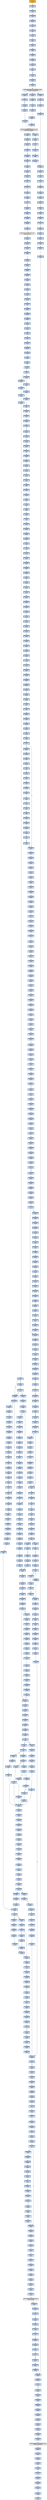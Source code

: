 strict digraph G {
	graph [bgcolor=transparent,
		name=G
	];
	node [color=lightsteelblue,
		fillcolor=lightsteelblue,
		shape=rectangle,
		style=filled
	];
	"0x0043b972"	[label="0x0043b972
je"];
	"0x0043b974"	[label="0x0043b974
movl"];
	"0x0043b972" -> "0x0043b974"	[color="#000000",
		label=F];
	"0x0043b996"	[label="0x0043b996
movl"];
	"0x0043b972" -> "0x0043b996"	[color="#000000",
		label=T];
	"0x0043bf25"	[label="0x0043bf25
movl"];
	"0x0043bf2b"	[label="0x0043bf2b
movl"];
	"0x0043bf25" -> "0x0043bf2b"	[color="#000000"];
	"0x0043b276"	[label="0x0043b276
je"];
	"0x0043b389"	[label="0x0043b389
movl"];
	"0x0043b276" -> "0x0043b389"	[color="#000000",
		label=T];
	"0x0043bed6"	[label="0x0043bed6
movl"];
	"0x0043bed9"	[label="0x0043bed9
movl"];
	"0x0043bed6" -> "0x0043bed9"	[color="#000000"];
	"0x0043b7a7"	[label="0x0043b7a7
pushl"];
	"0x0043b7a8"	[label="0x0043b7a8
movl"];
	"0x0043b7a7" -> "0x0043b7a8"	[color="#000000"];
	"0x0043b907"	[label="0x0043b907
movw"];
	"0x0043b90a"	[label="0x0043b90a
shrl"];
	"0x0043b907" -> "0x0043b90a"	[color="#000000"];
	"0x0043ba6c"	[label="0x0043ba6c
subl"];
	"0x0043ba6e"	[label="0x0043ba6e
popl"];
	"0x0043ba6c" -> "0x0043ba6e"	[color="#000000"];
	"0x0043b1c0"	[label="0x0043b1c0
movl"];
	"0x0043b1c6"	[label="0x0043b1c6
subl"];
	"0x0043b1c0" -> "0x0043b1c6"	[color="#000000"];
	"0x0043ba7e"	[label="0x0043ba7e
popl"];
	"0x0043ba7f"	[label="0x0043ba7f
movl"];
	"0x0043ba7e" -> "0x0043ba7f"	[color="#000000"];
	"0x0043b7e8"	[label="0x0043b7e8
movl"];
	"0x0043b7eb"	[label="0x0043b7eb
movl"];
	"0x0043b7e8" -> "0x0043b7eb"	[color="#000000"];
	"0x0043b92a"	[label="0x0043b92a
decl"];
	"0x0043b92b"	[label="0x0043b92b
addl"];
	"0x0043b92a" -> "0x0043b92b"	[color="#000000"];
	"0x0043b7ad"	[label="0x0043b7ad
pushl"];
	"0x0043b7ae"	[label="0x0043b7ae
cmpl"];
	"0x0043b7ad" -> "0x0043b7ae"	[color="#000000"];
	"0x0043bceb"	[label="0x0043bceb
addl"];
	"0x0043bcf1"	[label="0x0043bcf1
ret"];
	"0x0043bceb" -> "0x0043bcf1"	[color="#000000"];
	"0x0043b9b0"	[label="0x0043b9b0
pushl"];
	"0x0043b9b1"	[label="0x0043b9b1
pushl"];
	"0x0043b9b0" -> "0x0043b9b1"	[color="#000000"];
	"0x0043bf37"	[label="0x0043bf37
movl"];
	"0x0043bf39"	[label="0x0043bf39
movl"];
	"0x0043bf37" -> "0x0043bf39"	[color="#000000"];
	"0x0043b2b3"	[label="0x0043b2b3
addl"];
	"0x0043b2b9"	[label="0x0043b2b9
movl"];
	"0x0043b2b3" -> "0x0043b2b9"	[color="#000000"];
	"0x0043b8dc"	[label="0x0043b8dc
movl"];
	"0x0043b8e0"	[label="0x0043b8e0
movl"];
	"0x0043b8dc" -> "0x0043b8e0"	[color="#000000"];
	GETMODULEHANDLEA_KERNEL32_DLL	[color=lightgrey,
		fillcolor=lightgrey,
		label="GETMODULEHANDLEA_KERNEL32_DLL
GETMODULEHANDLEA"];
	"0x0043b042"	[label="0x0043b042
movl"];
	GETMODULEHANDLEA_KERNEL32_DLL -> "0x0043b042"	[color="#000000"];
	"0x0040c8b5"	[label="0x0040c8b5
testl"];
	GETMODULEHANDLEA_KERNEL32_DLL -> "0x0040c8b5"	[color="#000000"];
	"0x0043b287"	[label="0x0043b287
testl"];
	GETMODULEHANDLEA_KERNEL32_DLL -> "0x0043b287"	[color="#000000"];
	"0x0043beb5"	[label="0x0043beb5
movl"];
	"0x0043beb8"	[label="0x0043beb8
movl"];
	"0x0043beb5" -> "0x0043beb8"	[color="#000000"];
	"0x0043bb0f"	[label="0x0043bb0f
leal"];
	"0x0043bb12"	[label="0x0043bb12
movl"];
	"0x0043bb0f" -> "0x0043bb12"	[color="#000000"];
	"0x0043be42"	[label="0x0043be42
movb"];
	"0x0043be46"	[label="0x0043be46
movl"];
	"0x0043be42" -> "0x0043be46"	[color="#000000"];
	"0x0043b378"	[label="0x0043b378
movl"];
	"0x0043b37b"	[label="0x0043b37b
addl"];
	"0x0043b378" -> "0x0043b37b"	[color="#000000"];
	"0x0043b04f"	[label="0x0043b04f
call"];
	GETPROCADDRESS_KERNEL32_DLL	[color=lightgrey,
		fillcolor=lightgrey,
		label="GETPROCADDRESS_KERNEL32_DLL
GETPROCADDRESS"];
	"0x0043b04f" -> GETPROCADDRESS_KERNEL32_DLL	[color="#000000"];
	"0x0043b40f"	[label="0x0043b40f
movl"];
	"0x0043b415"	[label="0x0043b415
popa"];
	"0x0043b40f" -> "0x0043b415"	[color="#000000"];
	"0x0043b2f1"	[label="0x0043b2f1
jne"];
	"0x0043b365"	[label="0x0043b365
movl"];
	"0x0043b2f1" -> "0x0043b365"	[color="#000000",
		label=T];
	VIRTUALPROTECT_KERNEL32_DLL	[color=lightgrey,
		fillcolor=lightgrey,
		label="VIRTUALPROTECT_KERNEL32_DLL
VIRTUALPROTECT"];
	"0x0043b3ff"	[label="0x0043b3ff
popl"];
	VIRTUALPROTECT_KERNEL32_DLL -> "0x0043b3ff"	[color="#000000"];
	"0x0043ba93"	[label="0x0043ba93
movl"];
	"0x0043ba95"	[label="0x0043ba95
pushl"];
	"0x0043ba93" -> "0x0043ba95"	[color="#000000"];
	"0x0043be97"	[label="0x0043be97
leal"];
	"0x0043be9a"	[label="0x0043be9a
jmp"];
	"0x0043be97" -> "0x0043be9a"	[color="#000000"];
	"0x0043b7b4"	[label="0x0043b7b4
movl"];
	"0x0043b7b9"	[label="0x0043b7b9
movl"];
	"0x0043b7b4" -> "0x0043b7b9"	[color="#000000"];
	"0x0043b879"	[label="0x0043b879
movl"];
	"0x0043b87e"	[label="0x0043b87e
movl"];
	"0x0043b879" -> "0x0043b87e"	[color="#000000"];
	"0x0043bf61"	[label="0x0043bf61
movl"];
	"0x0043bf63"	[label="0x0043bf63
jmp"];
	"0x0043bf61" -> "0x0043bf63"	[color="#000000"];
	"0x0043befa"	[label="0x0043befa
jae"];
	"0x0043befc"	[label="0x0043befc
movl"];
	"0x0043befa" -> "0x0043befc"	[color="#000000",
		label=F];
	"0x0043bf16"	[label="0x0043bf16
movl"];
	"0x0043befa" -> "0x0043bf16"	[color="#000000",
		label=T];
	"0x0043b7fb"	[label="0x0043b7fb
subl"];
	"0x0043b7fd"	[label="0x0043b7fd
andl"];
	"0x0043b7fb" -> "0x0043b7fd"	[color="#000000"];
	"0x0043bf22"	[label="0x0043bf22
leal"];
	"0x0043bf22" -> "0x0043bf25"	[color="#000000"];
	"0x0043bf07"	[label="0x0043bf07
movl"];
	"0x0043bf0d"	[label="0x0043bf0d
movl"];
	"0x0043bf07" -> "0x0043bf0d"	[color="#000000"];
	"0x0043bf3d"	[label="0x0043bf3d
incl"];
	"0x0043bf3e"	[label="0x0043bf3e
leal"];
	"0x0043bf3d" -> "0x0043bf3e"	[color="#000000"];
	"0x0043bf14"	[label="0x0043bf14
jmp"];
	"0x0043bf31"	[label="0x0043bf31
movl"];
	"0x0043bf14" -> "0x0043bf31"	[color="#000000"];
	"0x0043b271"	[label="0x0043b271
movl"];
	"0x0043b274"	[label="0x0043b274
testl"];
	"0x0043b271" -> "0x0043b274"	[color="#000000"];
	"0x0043b0eb"	[label="0x0043b0eb
addl"];
	"0x0043b0f1"	[label="0x0043b0f1
pushl"];
	"0x0043b0eb" -> "0x0043b0f1"	[color="#000000"];
	VIRTUALFREE_KERNEL32_DLL	[color=lightgrey,
		fillcolor=lightgrey,
		label="VIRTUALFREE_KERNEL32_DLL
VIRTUALFREE"];
	"0x0043b1a8"	[label="0x0043b1a8
movl"];
	VIRTUALFREE_KERNEL32_DLL -> "0x0043b1a8"	[color="#000000"];
	"0x0043b9f9"	[label="0x0043b9f9
subl"];
	"0x0043b9fb"	[label="0x0043b9fb
shrl"];
	"0x0043b9f9" -> "0x0043b9fb"	[color="#000000"];
	"0x0043ba42"	[label="0x0043ba42
jmp"];
	"0x0043ba58"	[label="0x0043ba58
movl"];
	"0x0043ba42" -> "0x0043ba58"	[color="#000000"];
	"0x0043bf7e"	[label="0x0043bf7e
movl"];
	"0x0043bf80"	[label="0x0043bf80
popl"];
	"0x0043bf7e" -> "0x0043bf80"	[color="#000000"];
	"0x0043b39e"	[label="0x0043b39e
call"];
	"0x0043b39e" -> VIRTUALPROTECT_KERNEL32_DLL	[color="#000000"];
	"0x0043bede"	[label="0x0043bede
subl"];
	"0x0043bee0"	[label="0x0043bee0
addl"];
	"0x0043bede" -> "0x0043bee0"	[color="#000000"];
	"0x0043bece"	[label="0x0043bece
movl"];
	"0x0043bed1"	[label="0x0043bed1
jae"];
	"0x0043bece" -> "0x0043bed1"	[color="#000000"];
	"0x0043b7a4"	[label="0x0043b7a4
pushl"];
	"0x0043b7a5"	[label="0x0043b7a5
movl"];
	"0x0043b7a4" -> "0x0043b7a5"	[color="#000000"];
	"0x0043be80"	[label="0x0043be80
subl"];
	"0x0043be82"	[label="0x0043be82
andl"];
	"0x0043be80" -> "0x0043be82"	[color="#000000"];
	"0x0043bf41"	[label="0x0043bf41
cmpl"];
	"0x0043bf43"	[label="0x0043bf43
movl"];
	"0x0043bf41" -> "0x0043bf43"	[color="#000000"];
	"0x0043bec8"	[label="0x0043bec8
cmpl"];
	"0x0043becb"	[label="0x0043becb
movl"];
	"0x0043bec8" -> "0x0043becb"	[color="#000000"];
	"0x0043baf8"	[label="0x0043baf8
popl"];
	"0x0043baf9"	[label="0x0043baf9
addl"];
	"0x0043baf8" -> "0x0043baf9"	[color="#000000"];
	"0x0043b900"	[label="0x0043b900
movl"];
	"0x0043b904"	[label="0x0043b904
shll"];
	"0x0043b900" -> "0x0043b904"	[color="#000000"];
	"0x0043b0e9"	[label="0x0043b0e9
movl"];
	"0x0043b0e9" -> "0x0043b0eb"	[color="#000000"];
	"0x0043be29"	[label="0x0043be29
jb"];
	"0x0043be9c"	[label="0x0043be9c
cmpl"];
	"0x0043be29" -> "0x0043be9c"	[color="#000000",
		label=T];
	"0x0043be2b"	[label="0x0043be2b
movl"];
	"0x0043be29" -> "0x0043be2b"	[color="#000000",
		label=F];
	"0x0043bcc5"	[label="0x0043bcc5
incl"];
	"0x0043bcc6"	[label="0x0043bcc6
cmpl"];
	"0x0043bcc5" -> "0x0043bcc6"	[color="#000000"];
	"0x0043ba82"	[label="0x0043ba82
popl"];
	"0x0043ba7f" -> "0x0043ba82"	[color="#000000"];
	"0x0043bf83"	[label="0x0043bf83
movb"];
	"0x0043bf85"	[label="0x0043bf85
popl"];
	"0x0043bf83" -> "0x0043bf85"	[color="#000000"];
	"0x0043b931"	[label="0x0043b931
movl"];
	"0x0043b935"	[label="0x0043b935
movl"];
	"0x0043b931" -> "0x0043b935"	[color="#000000"];
	"0x0043ba44"	[label="0x0043ba44
cmpl"];
	"0x0043ba47"	[label="0x0043ba47
jae"];
	"0x0043ba44" -> "0x0043ba47"	[color="#000000"];
	"0x0043baff"	[label="0x0043baff
ret"];
	"0x0043b6dc"	[label="0x0043b6dc
movl"];
	"0x0043baff" -> "0x0043b6dc"	[color="#000000"];
	"0x0043b9a4"	[label="0x0043b9a4
movb"];
	"0x0043b9a6"	[label="0x0043b9a6
popl"];
	"0x0043b9a4" -> "0x0043b9a6"	[color="#000000"];
	"0x0043ba89"	[label="0x0043ba89
xorl"];
	"0x0043ba8b"	[label="0x0043ba8b
xorl"];
	"0x0043ba89" -> "0x0043ba8b"	[color="#000000"];
	"0x0043b7b1"	[label="0x0043b7b1
jb"];
	"0x0043b7b1" -> "0x0043b7e8"	[color="#000000",
		label=T];
	"0x0043b7b3"	[label="0x0043b7b3
pushl"];
	"0x0043b7b1" -> "0x0043b7b3"	[color="#000000",
		label=F];
	"0x0043b877"	[label="0x0043b877
jb"];
	"0x0043b877" -> "0x0043b879"	[color="#000000",
		label=F];
	"0x0043b80f"	[label="0x0043b80f
movl"];
	"0x0043b813"	[label="0x0043b813
movl"];
	"0x0043b80f" -> "0x0043b813"	[color="#000000"];
	"0x0043b89e"	[label="0x0043b89e
leal"];
	"0x0043b8a1"	[label="0x0043b8a1
movl"];
	"0x0043b89e" -> "0x0043b8a1"	[color="#000000"];
	"0x0043b01c"	[label="0x0043b01c
subl"];
	"0x0043b022"	[label="0x0043b022
cmpl"];
	"0x0043b01c" -> "0x0043b022"	[color="#000000"];
	"0x0043ba38"	[label="0x0043ba38
cmpl"];
	"0x0043ba3b"	[label="0x0043ba3b
jae"];
	"0x0043ba38" -> "0x0043ba3b"	[color="#000000"];
	"0x0043b384"	[label="0x0043b384
jmp"];
	"0x0043b384" -> "0x0043b271"	[color="#000000"];
	"0x0043b9fd"	[label="0x0043b9fd
movl"];
	"0x0043ba00"	[label="0x0043ba00
andl"];
	"0x0043b9fd" -> "0x0043ba00"	[color="#000000"];
	"0x0043ba5d"	[label="0x0043ba5d
addl"];
	"0x0043ba5f"	[label="0x0043ba5f
movl"];
	"0x0043ba5d" -> "0x0043ba5f"	[color="#000000"];
	"0x0043baa8"	[label="0x0043baa8
addl"];
	"0x0043baab"	[label="0x0043baab
shll"];
	"0x0043baa8" -> "0x0043baab"	[color="#000000"];
	"0x0043b04d"	[label="0x0043b04d
pushl"];
	"0x0043b04e"	[label="0x0043b04e
pushl"];
	"0x0043b04d" -> "0x0043b04e"	[color="#000000"];
	"0x0043bf2b" -> "0x0043bf31"	[color="#000000"];
	"0x0043b9c3"	[label="0x0043b9c3
movb"];
	"0x0043b9c7"	[label="0x0043b9c7
movl"];
	"0x0043b9c3" -> "0x0043b9c7"	[color="#000000"];
	"0x0043b37e"	[label="0x0043b37e
movl"];
	"0x0043b37e" -> "0x0043b384"	[color="#000000"];
	"0x0043bea0"	[label="0x0043bea0
jb"];
	"0x0043bed3"	[label="0x0043bed3
movl"];
	"0x0043bea0" -> "0x0043bed3"	[color="#000000",
		label=T];
	"0x0043bea2"	[label="0x0043bea2
movl"];
	"0x0043bea0" -> "0x0043bea2"	[color="#000000",
		label=F];
	"0x0043bb76"	[label="0x0043bb76
call"];
	"0x0043bb76" -> "0x0043b7a4"	[color="#000000"];
	"0x0043be62"	[label="0x0043be62
movl"];
	"0x0043be65"	[label="0x0043be65
jae"];
	"0x0043be62" -> "0x0043be65"	[color="#000000"];
	"0x0043b862"	[label="0x0043b862
jbe"];
	"0x0043b864"	[label="0x0043b864
xorl"];
	"0x0043b862" -> "0x0043b864"	[color="#000000",
		label=F];
	"0x0043b152"	[label="0x0043b152
popl"];
	"0x0043b153"	[label="0x0043b153
popl"];
	"0x0043b152" -> "0x0043b153"	[color="#000000"];
	"0x0043bb32"	[label="0x0043bb32
movl"];
	"0x0043bb37"	[label="0x0043bb37
movl"];
	"0x0043bb32" -> "0x0043bb37"	[color="#000000"];
	"0x0043ba9b"	[label="0x0043ba9b
movb"];
	"0x0043baa2"	[label="0x0043baa2
popl"];
	"0x0043ba9b" -> "0x0043baa2"	[color="#000000"];
	"0x0043b918"	[label="0x0043b918
repz"];
	"0x0043b91a"	[label="0x0043b91a
movl"];
	"0x0043b918" -> "0x0043b91a"	[color="#000000"];
	"0x0043bf4b"	[label="0x0043bf4b
incl"];
	"0x0043bf4c"	[label="0x0043bf4c
movb"];
	"0x0043bf4b" -> "0x0043bf4c"	[color="#000000"];
	"0x0043bb57"	[label="0x0043bb57
movl"];
	"0x0043bb59"	[label="0x0043bb59
stosb"];
	"0x0043bb57" -> "0x0043bb59"	[color="#000000"];
	"0x0043bebc"	[label="0x0043bebc
andl"];
	"0x0043beb8" -> "0x0043bebc"	[color="#000000"];
	"0x0043b8ad"	[label="0x0043b8ad
cmpl"];
	"0x0043b8b3"	[label="0x0043b8b3
movl"];
	"0x0043b8ad" -> "0x0043b8b3"	[color="#000000"];
	"0x0043bf57"	[label="0x0043bf57
movl"];
	"0x0043bf5b"	[label="0x0043bf5b
addl"];
	"0x0043bf57" -> "0x0043bf5b"	[color="#000000"];
	"0x0043b01a"	[label="0x0043b01a
addl"];
	"0x0043b01a" -> "0x0043b01c"	[color="#000000"];
	"0x0043b37b" -> "0x0043b37e"	[color="#000000"];
	"0x0043b82c"	[label="0x0043b82c
addl"];
	"0x0043b831"	[label="0x0043b831
ret"];
	"0x0043b82c" -> "0x0043b831"	[color="#000000"];
	"0x0043b062"	[label="0x0043b062
jmp"];
	"0x0043b08d"	[label="0x0043b08d
movl"];
	"0x0043b062" -> "0x0043b08d"	[color="#000000"];
	"0x0043bb2a"	[label="0x0043bb2a
movl"];
	"0x0043bb30"	[label="0x0043bb30
xorl"];
	"0x0043bb2a" -> "0x0043bb30"	[color="#000000"];
	"0x0043b823"	[label="0x0043b823
leal"];
	"0x0043b826"	[label="0x0043b826
movl"];
	"0x0043b823" -> "0x0043b826"	[color="#000000"];
	"0x0043b015"	[label="0x0043b015
movl"];
	"0x0043b015" -> "0x0043b01a"	[color="#000000"];
	"0x0043b99d"	[label="0x0043b99d
cmpl"];
	"0x0043b99f"	[label="0x0043b99f
jb"];
	"0x0043b99d" -> "0x0043b99f"	[color="#000000"];
	"0x0043b151"	[label="0x0043b151
popl"];
	"0x0043b151" -> "0x0043b152"	[color="#000000"];
	"0x0043be9c" -> "0x0043bea0"	[color="#000000"];
	"0x0043bab5"	[label="0x0043bab5
movl"];
	"0x0043bab9"	[label="0x0043bab9
leal"];
	"0x0043bab5" -> "0x0043bab9"	[color="#000000"];
	"0x0043baad"	[label="0x0043baad
addl"];
	"0x0043baab" -> "0x0043baad"	[color="#000000"];
	"0x0043b048"	[label="0x0043b048
movl"];
	"0x0043b042" -> "0x0043b048"	[color="#000000"];
	"0x0043be67"	[label="0x0043be67
movl"];
	"0x0043be65" -> "0x0043be67"	[color="#000000",
		label=F];
	"0x0043b2c0"	[label="0x0043b2c0
addl"];
	"0x0043b2c6"	[label="0x0043b2c6
testl"];
	"0x0043b2c0" -> "0x0043b2c6"	[color="#000000"];
	"0x0043b7ee"	[label="0x0043b7ee
movl"];
	"0x0043b7f2"	[label="0x0043b7f2
subl"];
	"0x0043b7ee" -> "0x0043b7f2"	[color="#000000"];
	"0x0043b05d"	[label="0x0043b05d
jne"];
	"0x0043b05f"	[label="0x0043b05f
leal"];
	"0x0043b05d" -> "0x0043b05f"	[color="#000000",
		label=F];
	"0x0043bb06"	[label="0x0043bb06
movl"];
	"0x0043bb08"	[label="0x0043bb08
movl"];
	"0x0043bb06" -> "0x0043bb08"	[color="#000000"];
	"0x0043b40d"	[label="0x0043b40d
orl"];
	"0x0043b40d" -> "0x0043b40f"	[color="#000000"];
	"0x0043ba62"	[label="0x0043ba62
movl"];
	"0x0043ba5f" -> "0x0043ba62"	[color="#000000"];
	"0x0043bce6"	[label="0x0043bce6
popl"];
	"0x0043bce7"	[label="0x0043bce7
popl"];
	"0x0043bce6" -> "0x0043bce7"	[color="#000000"];
	"0x0043bd42"	[label="0x0043bd42
jmp"];
	"0x0043bf70"	[label="0x0043bf70
cmpl"];
	"0x0043bd42" -> "0x0043bf70"	[color="#000000"];
	"0x0043b9b6"	[label="0x0043b9b6
movl"];
	"0x0043b9b8"	[label="0x0043b9b8
cmpl"];
	"0x0043b9b6" -> "0x0043b9b8"	[color="#000000"];
	"0x0043b869"	[label="0x0043b869
movl"];
	"0x0043b86d"	[label="0x0043b86d
leal"];
	"0x0043b869" -> "0x0043b86d"	[color="#000000"];
	"0x0043bce5"	[label="0x0043bce5
popl"];
	"0x0043bce5" -> "0x0043bce6"	[color="#000000"];
	"0x0043b114"	[label="0x0043b114
subl"];
	"0x0043b117"	[label="0x0043b117
movl"];
	"0x0043b114" -> "0x0043b117"	[color="#000000"];
	"0x0043b9e1"	[label="0x0043b9e1
movl"];
	"0x0043b9e4"	[label="0x0043b9e4
movl"];
	"0x0043b9e1" -> "0x0043b9e4"	[color="#000000"];
	"0x0043b008"	[label="0x0043b008
jmp"];
	"0x0043b00e"	[label="0x0043b00e
call"];
	"0x0043b008" -> "0x0043b00e"	[color="#000000"];
	"0x0043b939"	[label="0x0043b939
movl"];
	"0x0043b93d"	[label="0x0043b93d
jge"];
	"0x0043b939" -> "0x0043b93d"	[color="#000000"];
	"0x0043bccd"	[label="0x0043bccd
movb"];
	"0x0043bcd4"	[label="0x0043bcd4
movl"];
	"0x0043bccd" -> "0x0043bcd4"	[color="#000000"];
	"0x0043bb6c"	[label="0x0043bb6c
pushl"];
	"0x0043bb6d"	[label="0x0043bb6d
pushl"];
	"0x0043bb6c" -> "0x0043bb6d"	[color="#000000"];
	"0x0043b807"	[label="0x0043b807
movl"];
	"0x0043b80a"	[label="0x0043b80a
popl"];
	"0x0043b807" -> "0x0043b80a"	[color="#000000"];
	"0x0043b9e6"	[label="0x0043b9e6
movl"];
	"0x0043b9e4" -> "0x0043b9e6"	[color="#000000"];
	"0x0043ba6a"	[label="0x0043ba6a
subl"];
	"0x0043ba6a" -> "0x0043ba6c"	[color="#000000"];
	"0x0043b91e"	[label="0x0043b91e
movl"];
	"0x0043b91a" -> "0x0043b91e"	[color="#000000"];
	"0x0043b106"	[label="0x0043b106
jne"];
	"0x0043b155"	[label="0x0043b155
jmp"];
	"0x0043b106" -> "0x0043b155"	[color="#000000",
		label=T];
	"0x0043b108"	[label="0x0043b108
incb"];
	"0x0043b106" -> "0x0043b108"	[color="#000000",
		label=F];
	"0x0043bd3e"	[label="0x0043bd3e
movl"];
	"0x0043bd3e" -> "0x0043bd42"	[color="#000000"];
	"0x0043b6ec"	[label="0x0043b6ec
leal"];
	"0x0043b6f0"	[label="0x0043b6f0
call"];
	"0x0043b6ec" -> "0x0043b6f0"	[color="#000000"];
	"0x0043b81d"	[label="0x0043b81d
movl"];
	"0x0043b81d" -> "0x0043b823"	[color="#000000"];
	"0x0043b718"	[label="0x0043b718
testb"];
	"0x0043b71a"	[label="0x0043b71a
jne"];
	"0x0043b718" -> "0x0043b71a"	[color="#000000"];
	"0x0043b8b7"	[label="0x0043b8b7
ja"];
	"0x0043b8bd"	[label="0x0043b8bd
movl"];
	"0x0043b8b7" -> "0x0043b8bd"	[color="#000000",
		label=F];
	"0x0043baf1"	[label="0x0043baf1
movl"];
	"0x0043b831" -> "0x0043baf1"	[color="#000000"];
	"0x0043b9e9"	[label="0x0043b9e9
cmpl"];
	"0x0043b9ec"	[label="0x0043b9ec
jae"];
	"0x0043b9e9" -> "0x0043b9ec"	[color="#000000"];
	"0x0043b949"	[label="0x0043b949
je"];
	"0x0043b95a"	[label="0x0043b95a
movl"];
	"0x0043b949" -> "0x0043b95a"	[color="#000000",
		label=T];
	"0x0043bea5"	[label="0x0043bea5
movl"];
	"0x0043bea8"	[label="0x0043bea8
shll"];
	"0x0043bea5" -> "0x0043bea8"	[color="#000000"];
	"0x0043b0be"	[label="0x0043b0be
call"];
	VIRTUALALLOC_KERNEL32_DLL	[color=lightgrey,
		fillcolor=lightgrey,
		label="VIRTUALALLOC_KERNEL32_DLL
VIRTUALALLOC"];
	"0x0043b0be" -> VIRTUALALLOC_KERNEL32_DLL	[color="#000000"];
	"0x0043b98f"	[label="0x0043b98f
leal"];
	"0x0043b993"	[label="0x0043b993
incl"];
	"0x0043b98f" -> "0x0043b993"	[color="#000000"];
	"0x0043b6c8"	[label="0x0043b6c8
movl"];
	"0x0043b6cc"	[label="0x0043b6cc
subl"];
	"0x0043b6c8" -> "0x0043b6cc"	[color="#000000"];
	"0x0040c8b7"	[label="0x0040c8b7
je"];
	"0x0040c8b5" -> "0x0040c8b7"	[color="#000000"];
	"0x0043b2ee"	[label="0x0043b2ee
testl"];
	"0x0043b2f0"	[label="0x0043b2f0
popl"];
	"0x0043b2ee" -> "0x0043b2f0"	[color="#000000"];
	"0x0043ba87"	[label="0x0043ba87
movl"];
	"0x0043ba87" -> "0x0043ba89"	[color="#000000"];
	"0x0043b2bb"	[label="0x0043b2bb
movl"];
	"0x0043b2be"	[label="0x0043b2be
addl"];
	"0x0043b2bb" -> "0x0043b2be"	[color="#000000"];
	"0x0043bf51"	[label="0x0043bf51
movl"];
	"0x0043bf53"	[label="0x0043bf53
cmpl"];
	"0x0043bf51" -> "0x0043bf53"	[color="#000000"];
	"0x0043bcf2"	[label="0x0043bcf2
call"];
	"0x0043bcf8"	[label="0x0043bcf8
popl"];
	"0x0043bcf2" -> "0x0043bcf8"	[color="#000000"];
	"0x0043bf45"	[label="0x0043bf45
jae"];
	"0x0043bf43" -> "0x0043bf45"	[color="#000000"];
	"0x0043bf47"	[label="0x0043bf47
movl"];
	"0x0043bf49"	[label="0x0043bf49
subl"];
	"0x0043bf47" -> "0x0043bf49"	[color="#000000"];
	"0x0043ba83"	[label="0x0043ba83
ret"];
	"0x0043bd2d"	[label="0x0043bd2d
cmpl"];
	"0x0043ba83" -> "0x0043bd2d"	[color="#000000"];
	"0x0043be95"	[label="0x0043be95
addl"];
	"0x0043ba83" -> "0x0043be95"	[color="#000000"];
	"0x0043bf03"	[label="0x0043bf03
testl"];
	"0x0043befc" -> "0x0043bf03"	[color="#000000"];
	"0x0043ba2c"	[label="0x0043ba2c
cmpl"];
	"0x0043ba2f"	[label="0x0043ba2f
jae"];
	"0x0043ba2c" -> "0x0043ba2f"	[color="#000000"];
	"0x0043b9a1"	[label="0x0043b9a1
popl"];
	"0x0043b99f" -> "0x0043b9a1"	[color="#000000",
		label=F];
	"0x0043b9f1"	[label="0x0043b9f1
movl"];
	"0x0043b9f4"	[label="0x0043b9f4
movl"];
	"0x0043b9f1" -> "0x0043b9f4"	[color="#000000"];
	"0x0043b7c7"	[label="0x0043b7c7
movl"];
	"0x0043b7cb"	[label="0x0043b7cb
shll"];
	"0x0043b7c7" -> "0x0043b7cb"	[color="#000000"];
	"0x0043b2a2"	[label="0x0043b2a2
movl"];
	"0x0043b2a8"	[label="0x0043b2a8
movl"];
	"0x0043b2a2" -> "0x0043b2a8"	[color="#000000"];
	"0x0043bec1"	[label="0x0043bec1
addl"];
	"0x0043bebc" -> "0x0043bec1"	[color="#000000"];
	"0x0043b289"	[label="0x0043b289
jne"];
	"0x0043b292"	[label="0x0043b292
movl"];
	"0x0043b289" -> "0x0043b292"	[color="#000000",
		label=T];
	"0x0043b416"	[label="0x0043b416
jne"];
	"0x0043b420"	[label="0x0043b420
pushl"];
	"0x0043b416" -> "0x0043b420"	[color="#000000",
		label=T];
	"0x0043b6e3"	[label="0x0043b6e3
movl"];
	"0x0043b6dc" -> "0x0043b6e3"	[color="#000000"];
	"0x0043bbc3"	[label="0x0043bbc3
xorl"];
	"0x0043bbc5"	[label="0x0043bbc5
movl"];
	"0x0043bbc3" -> "0x0043bbc5"	[color="#000000"];
	"0x0043b1c8"	[label="0x0043b1c8
je"];
	"0x0043b243"	[label="0x0043b243
movl"];
	"0x0043b1c8" -> "0x0043b243"	[color="#000000",
		label=T];
	"0x0043b181"	[label="0x0043b181
pushl"];
	"0x0043b183"	[label="0x0043b183
pushl"];
	"0x0043b181" -> "0x0043b183"	[color="#000000"];
	"0x0043bcda"	[label="0x0043bcda
leal"];
	"0x0043bcde"	[label="0x0043bcde
movl"];
	"0x0043bcda" -> "0x0043bcde"	[color="#000000"];
	"0x0043b97a"	[label="0x0043b97a
andl"];
	"0x0043b974" -> "0x0043b97a"	[color="#000000"];
	"0x0043b04e" -> "0x0043b04f"	[color="#000000"];
	"0x0043ba2a"	[label="0x0043ba2a
jmp"];
	"0x0043ba2a" -> "0x0043ba58"	[color="#000000"];
	"0x0043bcc9"	[label="0x0043bcc9
jb"];
	"0x0043bcc6" -> "0x0043bcc9"	[color="#000000"];
	"0x0043bb98"	[label="0x0043bb98
movb"];
	"0x0043bb9c"	[label="0x0043bb9c
incl"];
	"0x0043bb98" -> "0x0043bb9c"	[color="#000000"];
	"0x0043b7d6"	[label="0x0043b7d6
movl"];
	"0x0043b7d9"	[label="0x0043b7d9
addl"];
	"0x0043b7d6" -> "0x0043b7d9"	[color="#000000"];
	"0x0043ba96"	[label="0x0043ba96
call"];
	"0x0043ba95" -> "0x0043ba96"	[color="#000000"];
	"0x0043b367"	[label="0x0043b367
addl"];
	"0x0043b36e"	[label="0x0043b36e
jmp"];
	"0x0043b367" -> "0x0043b36e"	[color="#000000"];
	"0x0043bef7"	[label="0x0043bef7
cmpl"];
	"0x0043be9a" -> "0x0043bef7"	[color="#000000"];
	"0x0043bf0d" -> "0x0043bf14"	[color="#000000"];
	"0x0043b05f" -> "0x0043b062"	[color="#000000"];
	"0x0043bf55"	[label="0x0043bf55
jb"];
	"0x0043bf55" -> "0x0043bf57"	[color="#000000",
		label=F];
	"0x0043ba1d"	[label="0x0043ba1d
cmpl"];
	"0x0043ba20"	[label="0x0043ba20
jae"];
	"0x0043ba1d" -> "0x0043ba20"	[color="#000000"];
	"0x0043b83f"	[label="0x0043b83f
pushl"];
	"0x0043b840"	[label="0x0043b840
movl"];
	"0x0043b83f" -> "0x0043b840"	[color="#000000"];
	"0x0043bf6e"	[label="0x0043bf6e
je"];
	"0x0043bf6e" -> "0x0043bf70"	[color="#000000",
		label=F];
	"0x0043b7ae" -> "0x0043b7b1"	[color="#000000"];
	"0x0043b817"	[label="0x0043b817
movl"];
	"0x0043b817" -> "0x0043b81d"	[color="#000000"];
	"0x0043b9a3"	[label="0x0043b9a3
popl"];
	"0x0043b9a3" -> "0x0043b9a4"	[color="#000000"];
	"0x0043b7be"	[label="0x0043b7be
movb"];
	"0x0043b7c2"	[label="0x0043b7c2
movl"];
	"0x0043b7be" -> "0x0043b7c2"	[color="#000000"];
	"0x0043b926"	[label="0x0043b926
addl"];
	"0x0043b929"	[label="0x0043b929
incl"];
	"0x0043b926" -> "0x0043b929"	[color="#000000"];
	"0x0043b99c"	[label="0x0043b99c
incl"];
	"0x0043b996" -> "0x0043b99c"	[color="#000000"];
	"0x0043b7c4"	[label="0x0043b7c4
movl"];
	"0x0043b7c2" -> "0x0043b7c4"	[color="#000000"];
	"0x0043b8d5"	[label="0x0043b8d5
movl"];
	"0x0043b8d8"	[label="0x0043b8d8
movl"];
	"0x0043b8d5" -> "0x0043b8d8"	[color="#000000"];
	"0x0043bba2"	[label="0x0043bba2
leal"];
	"0x0043bba8"	[label="0x0043bba8
leal"];
	"0x0043bba2" -> "0x0043bba8"	[color="#000000"];
	"0x0043b935" -> "0x0043b939"	[color="#000000"];
	"0x0043b871"	[label="0x0043b871
incl"];
	"0x0043b872"	[label="0x0043b872
incl"];
	"0x0043b871" -> "0x0043b872"	[color="#000000"];
	"0x0043bcd4" -> "0x0043bcda"	[color="#000000"];
	"0x0043b9b5"	[label="0x0043b9b5
pushl"];
	"0x0043b9b5" -> "0x0043b9b6"	[color="#000000"];
	"0x0043b405"	[label="0x0043b405
pushl"];
	"0x0043b406"	[label="0x0043b406
addl"];
	"0x0043b405" -> "0x0043b406"	[color="#000000"];
	"0x0043b8c7"	[label="0x0043b8c7
addl"];
	"0x0043b8c9"	[label="0x0043b8c9
cmpl"];
	"0x0043b8c7" -> "0x0043b8c9"	[color="#000000"];
	"0x0043b922"	[label="0x0043b922
movl"];
	"0x0043b91e" -> "0x0043b922"	[color="#000000"];
	"0x0043b83d"	[label="0x0043b83d
movl"];
	"0x0043b83d" -> "0x0043b83f"	[color="#000000"];
	"0x0043bef7" -> "0x0043befa"	[color="#000000"];
	"0x0043b7f6"	[label="0x0043b7f6
movl"];
	"0x0043b7f6" -> "0x0043b7fb"	[color="#000000"];
	"0x0043baf7"	[label="0x0043baf7
popl"];
	"0x0043baf7" -> "0x0043baf8"	[color="#000000"];
	"0x0043b7c4" -> "0x0043b7c7"	[color="#000000"];
	"0x0043b8a9"	[label="0x0043b8a9
shll"];
	"0x0043b8ab"	[label="0x0043b8ab
addl"];
	"0x0043b8a9" -> "0x0043b8ab"	[color="#000000"];
	"0x0043b093"	[label="0x0043b093
orl"];
	"0x0043b08d" -> "0x0043b093"	[color="#000000"];
	"0x0043b915"	[label="0x0043b915
andl"];
	"0x0043b915" -> "0x0043b918"	[color="#000000"];
	"0x0043bf45" -> "0x0043bf47"	[color="#000000",
		label=F];
	"0x0043bb0c"	[label="0x0043bb0c
pushl"];
	"0x0043bb08" -> "0x0043bb0c"	[color="#000000"];
	"0x0043b103"	[label="0x0043b103
cmpb"];
	"0x0043b103" -> "0x0043b106"	[color="#000000"];
	"0x0043b7a8" -> "0x0043b7ad"	[color="#000000"];
	"0x0043b014"	[label="0x0043b014
popl"];
	"0x0043b014" -> "0x0043b015"	[color="#000000"];
	"0x0043bd34"	[label="0x0043bd34
movl"];
	"0x0043bd36"	[label="0x0043bd36
movb"];
	"0x0043bd34" -> "0x0043bd36"	[color="#000000"];
	"0x0043be88"	[label="0x0043be88
shrl"];
	"0x0043be8a"	[label="0x0043be8a
leal"];
	"0x0043be88" -> "0x0043be8a"	[color="#000000"];
	"0x0043b84d"	[label="0x0043b84d
leal"];
	"0x0043b851"	[label="0x0043b851
xorl"];
	"0x0043b84d" -> "0x0043b851"	[color="#000000"];
	"0x0043b8ab" -> "0x0043b8ad"	[color="#000000"];
	"0x0043b179"	[label="0x0043b179
repz"];
	"0x0043b17b"	[label="0x0043b17b
popl"];
	"0x0043b179" -> "0x0043b17b"	[color="#000000"];
	"0x0043babc"	[label="0x0043babc
pushl"];
	"0x0043bab9" -> "0x0043babc"	[color="#000000"];
	"0x0043b111"	[label="0x0043b111
pushl"];
	"0x0043b112"	[label="0x0043b112
movl"];
	"0x0043b111" -> "0x0043b112"	[color="#000000"];
	"0x0043b6d2"	[label="0x0043b6d2
leal"];
	"0x0043b6d6"	[label="0x0043b6d6
pushl"];
	"0x0043b6d2" -> "0x0043b6d6"	[color="#000000"];
	"0x0043bcb2"	[label="0x0043bcb2
movb"];
	"0x0043bcb9"	[label="0x0043bcb9
xorl"];
	"0x0043bcb2" -> "0x0043bcb9"	[color="#000000"];
	"0x0043bb4f"	[label="0x0043bb4f
movl"];
	"0x0043bb55"	[label="0x0043bb55
repz"];
	"0x0043bb4f" -> "0x0043bb55"	[color="#000000"];
	"0x0043b397"	[label="0x0043b397
pushl"];
	"0x0043b398"	[label="0x0043b398
pushl"];
	"0x0043b397" -> "0x0043b398"	[color="#000000"];
	"0x0043bce8"	[label="0x0043bce8
movb"];
	"0x0043bcea"	[label="0x0043bcea
popl"];
	"0x0043bce8" -> "0x0043bcea"	[color="#000000"];
	"0x0043b39a"	[label="0x0043b39a
pushl"];
	"0x0043b398" -> "0x0043b39a"	[color="#000000"];
	"0x0043bf39" -> "0x0043bf3d"	[color="#000000"];
	"0x0043bef5"	[label="0x0043bef5
addl"];
	"0x0043bef5" -> "0x0043bef7"	[color="#000000"];
	"0x0043bee2"	[label="0x0043bee2
shrl"];
	"0x0043bee4"	[label="0x0043bee4
movl"];
	"0x0043bee2" -> "0x0043bee4"	[color="#000000"];
	"0x0043b0a1"	[label="0x0043b0a1
leal"];
	"0x0043b0a7"	[label="0x0043b0a7
cmpl"];
	"0x0043b0a1" -> "0x0043b0a7"	[color="#000000"];
	"0x0043bd3c"	[label="0x0043bd3c
movl"];
	"0x0043bd3c" -> "0x0043bd3e"	[color="#000000"];
	"0x0043bb63"	[label="0x0043bb63
subl"];
	"0x0043bb69"	[label="0x0043bb69
pushl"];
	"0x0043bb63" -> "0x0043bb69"	[color="#000000"];
	"0x0043b986"	[label="0x0043b986
xorl"];
	"0x0043b988"	[label="0x0043b988
movb"];
	"0x0043b986" -> "0x0043b988"	[color="#000000"];
	"0x0043bce7" -> "0x0043bce8"	[color="#000000"];
	"0x0043beee"	[label="0x0043beee
andl"];
	"0x0043bef3"	[label="0x0043bef3
shrl"];
	"0x0043beee" -> "0x0043bef3"	[color="#000000"];
	"0x0043be3c"	[label="0x0043be3c
shll"];
	"0x0043be3f"	[label="0x0043be3f
movb"];
	"0x0043be3c" -> "0x0043be3f"	[color="#000000"];
	"0x0043b96d"	[label="0x0043b96d
movb"];
	"0x0043b970"	[label="0x0043b970
testb"];
	"0x0043b96d" -> "0x0043b970"	[color="#000000"];
	"0x0043b9e6" -> "0x0043b9e9"	[color="#000000"];
	"0x0043b0b0"	[label="0x0043b0b0
pushl"];
	"0x0043b0b2"	[label="0x0043b0b2
pushl"];
	"0x0043b0b0" -> "0x0043b0b2"	[color="#000000"];
	"0x0043bb02"	[label="0x0043bb02
movl"];
	"0x0043b6f0" -> "0x0043bb02"	[color="#000000"];
	"0x0043b035"	[label="0x0043b035
leal"];
	"0x0043b03b"	[label="0x0043b03b
pushl"];
	"0x0043b035" -> "0x0043b03b"	[color="#000000"];
	"0x0043ba82" -> "0x0043ba83"	[color="#000000"];
	"0x0043b7f4"	[label="0x0043b7f4
shrl"];
	"0x0043b7f2" -> "0x0043b7f4"	[color="#000000"];
	"0x0043b834"	[label="0x0043b834
subl"];
	"0x0043b83a"	[label="0x0043b83a
pushl"];
	"0x0043b834" -> "0x0043b83a"	[color="#000000"];
	"0x0043ba20" -> "0x0043ba2c"	[color="#000000",
		label=T];
	"0x0043ba22"	[label="0x0043ba22
cmpl"];
	"0x0043ba20" -> "0x0043ba22"	[color="#000000",
		label=F];
	"0x0043b6d7"	[label="0x0043b6d7
call"];
	"0x0043ba84"	[label="0x0043ba84
pushl"];
	"0x0043b6d7" -> "0x0043ba84"	[color="#000000"];
	"0x0043ba7d"	[label="0x0043ba7d
popl"];
	"0x0043ba7d" -> "0x0043ba7e"	[color="#000000"];
	"0x0043bafe"	[label="0x0043bafe
popl"];
	"0x0043baf9" -> "0x0043bafe"	[color="#000000"];
	"0x0043bec6"	[label="0x0043bec6
movl"];
	"0x0043bec6" -> "0x0043bec8"	[color="#000000"];
	"0x0043be7d"	[label="0x0043be7d
movl"];
	"0x0043be7d" -> "0x0043be80"	[color="#000000"];
	"0x0043ba1b"	[label="0x0043ba1b
jmp"];
	"0x0043ba1b" -> "0x0043ba58"	[color="#000000"];
	"0x0043baa3"	[label="0x0043baa3
movl"];
	"0x0043baa2" -> "0x0043baa3"	[color="#000000"];
	"0x0043bcff"	[label="0x0043bcff
ret"];
	"0x0043bcff" -> "0x0043ba9b"	[color="#000000"];
	"0x0043be18"	[label="0x0043be18
movb"];
	"0x0043bcff" -> "0x0043be18"	[color="#000000"];
	"0x0043b85e"	[label="0x0043b85e
movl"];
	"0x0043b85e" -> "0x0043b862"	[color="#000000"];
	"0x0043b970" -> "0x0043b972"	[color="#000000"];
	"0x0043bb30" -> "0x0043bb32"	[color="#000000"];
	"0x0043b375"	[label="0x0043b375
movl"];
	"0x0043b375" -> "0x0043b378"	[color="#000000"];
	"0x0043b17c"	[label="0x0043b17c
pushl"];
	"0x0043b17c" -> "0x0043b181"	[color="#000000"];
	"0x0043ba71"	[label="0x0043ba71
movl"];
	"0x0043ba75"	[label="0x0043ba75
addl"];
	"0x0043ba71" -> "0x0043ba75"	[color="#000000"];
	"0x0043b92e"	[label="0x0043b92e
cmpl"];
	"0x0043b92e" -> "0x0043b931"	[color="#000000"];
	"0x0043b7eb" -> "0x0043b7ee"	[color="#000000"];
	"0x0043bbac"	[label="0x0043bbac
pushl"];
	"0x0043bba8" -> "0x0043bbac"	[color="#000000"];
	"0x0043b9c9"	[label="0x0043b9c9
movl"];
	"0x0043b9cc"	[label="0x0043b9cc
movl"];
	"0x0043b9c9" -> "0x0043b9cc"	[color="#000000"];
	"0x0043ba96" -> "0x0043bcf2"	[color="#000000"];
	"0x0043b6eb"	[label="0x0043b6eb
pushl"];
	"0x0043b6eb" -> "0x0043b6ec"	[color="#000000"];
	"0x0043ba14"	[label="0x0043ba14
xorl"];
	"0x0043ba16"	[label="0x0043ba16
movb"];
	"0x0043ba14" -> "0x0043ba16"	[color="#000000"];
	"0x0043b1c6" -> "0x0043b1c8"	[color="#000000"];
	"0x0043bb14"	[label="0x0043bb14
movl"];
	"0x0043bb12" -> "0x0043bb14"	[color="#000000"];
	"0x0043be31"	[label="0x0043be31
cmpl"];
	"0x0043be34"	[label="0x0043be34
jb"];
	"0x0043be31" -> "0x0043be34"	[color="#000000"];
	"0x0043be1f"	[label="0x0043be1f
popl"];
	"0x0043be20"	[label="0x0043be20
testb"];
	"0x0043be1f" -> "0x0043be20"	[color="#000000"];
	"0x0043bb1b"	[label="0x0043bb1b
movl"];
	"0x0043bb14" -> "0x0043bb1b"	[color="#000000"];
	"0x0043b298"	[label="0x0043b298
movl"];
	"0x0043b292" -> "0x0043b298"	[color="#000000"];
	"0x0043b0f7"	[label="0x0043b0f7
pushl"];
	"0x0043b0f1" -> "0x0043b0f7"	[color="#000000"];
	"0x0043b9b2"	[label="0x0043b9b2
pushl"];
	"0x0043b9b1" -> "0x0043b9b2"	[color="#000000"];
	"0x0043b39d"	[label="0x0043b39d
pushl"];
	"0x0043b39a" -> "0x0043b39d"	[color="#000000"];
	"0x0043b83b"	[label="0x0043b83b
pushl"];
	"0x0043b83c"	[label="0x0043b83c
pushl"];
	"0x0043b83b" -> "0x0043b83c"	[color="#000000"];
	"0x0043beab"	[label="0x0043beab
movb"];
	"0x0043bea8" -> "0x0043beab"	[color="#000000"];
	"0x0043b392"	[label="0x0043b392
addl"];
	"0x0043b394"	[label="0x0043b394
pushl"];
	"0x0043b392" -> "0x0043b394"	[color="#000000"];
	"0x0043ba05"	[label="0x0043ba05
cmpl"];
	"0x0043ba07"	[label="0x0043ba07
jae"];
	"0x0043ba05" -> "0x0043ba07"	[color="#000000"];
	"0x0043b7ce"	[label="0x0043b7ce
andl"];
	"0x0043b7d4"	[label="0x0043b7d4
orl"];
	"0x0043b7ce" -> "0x0043b7d4"	[color="#000000"];
	"0x0043b875"	[label="0x0043b875
movl"];
	"0x0043b875" -> "0x0043b877"	[color="#000000"];
	"0x0043b943"	[label="0x0043b943
cmpl"];
	"0x0043b943" -> "0x0043b949"	[color="#000000"];
	"0x0043be90"	[label="0x0043be90
call"];
	"0x0043be90" -> "0x0043b9b0"	[color="#000000"];
	"0x0043b8e6"	[label="0x0043b8e6
shrl"];
	"0x0043b8e9"	[label="0x0043b8e9
movl"];
	"0x0043b8e6" -> "0x0043b8e9"	[color="#000000"];
	"0x0043ba86"	[label="0x0043ba86
pushl"];
	"0x0043ba86" -> "0x0043ba87"	[color="#000000"];
	"0x0043b10f"	[label="0x0043b10f
pushl"];
	"0x0043b110"	[label="0x0043b110
pushl"];
	"0x0043b10f" -> "0x0043b110"	[color="#000000"];
	"0x0043b1ae"	[label="0x0043b1ae
orl"];
	"0x0043b1a8" -> "0x0043b1ae"	[color="#000000"];
	"0x0043b7e3"	[label="0x0043b7e3
cmpl"];
	"0x0043b7e5"	[label="0x0043b7e5
jae"];
	"0x0043b7e3" -> "0x0043b7e5"	[color="#000000"];
	"0x0043b029"	[label="0x0043b029
movl"];
	"0x0043b02f"	[label="0x0043b02f
jne"];
	"0x0043b029" -> "0x0043b02f"	[color="#000000"];
	"0x0043b904" -> "0x0043b907"	[color="#000000"];
	"0x0043b0fa"	[label="0x0043b0fa
pushl"];
	"0x0043b0f7" -> "0x0043b0fa"	[color="#000000"];
	"0x0043b960"	[label="0x0043b960
xorl"];
	"0x0043b95a" -> "0x0043b960"	[color="#000000"];
	"0x0043b8cc"	[label="0x0043b8cc
movl"];
	"0x0043b8cf"	[label="0x0043b8cf
movl"];
	"0x0043b8cc" -> "0x0043b8cf"	[color="#000000"];
	"0x0043bce3"	[label="0x0043bce3
repz"];
	"0x0043bce3" -> "0x0043bce5"	[color="#000000"];
	"0x0043bead"	[label="0x0043bead
incl"];
	"0x0043beab" -> "0x0043bead"	[color="#000000"];
	"0x0043b03c"	[label="0x0043b03c
call"];
	"0x0043b03b" -> "0x0043b03c"	[color="#000000"];
	"0x0043be5f"	[label="0x0043be5f
movl"];
	"0x0043be5f" -> "0x0043be62"	[color="#000000"];
	"0x0043b9c0"	[label="0x0043b9c0
movb"];
	"0x0043b9c2"	[label="0x0043b9c2
incl"];
	"0x0043b9c0" -> "0x0043b9c2"	[color="#000000"];
	"0x0043b8fa"	[label="0x0043b8fa
movl"];
	"0x0043b8fe"	[label="0x0043b8fe
movl"];
	"0x0043b8fa" -> "0x0043b8fe"	[color="#000000"];
	"0x0043bb9d"	[label="0x0043bb9d
cmpl"];
	"0x0043bba0"	[label="0x0043bba0
jb"];
	"0x0043bb9d" -> "0x0043bba0"	[color="#000000"];
	"0x0043b726"	[label="0x0043b726
movl"];
	"0x0043b71a" -> "0x0043b726"	[color="#000000",
		label=T];
	"0x0043b058"	[label="0x0043b058
scasb"];
	"0x0043b059"	[label="0x0043b059
jne"];
	"0x0043b058" -> "0x0043b059"	[color="#000000"];
	"0x0043b93d" -> "0x0043b943"	[color="#000000",
		label=F];
	"0x0043b885"	[label="0x0043b885
movl"];
	"0x0043b888"	[label="0x0043b888
movl"];
	"0x0043b885" -> "0x0043b888"	[color="#000000"];
	"0x0043b8d3"	[label="0x0043b8d3
jl"];
	"0x0043b8d3" -> "0x0043b8d5"	[color="#000000",
		label=F];
	"0x0043b8d3" -> "0x0043b922"	[color="#000000",
		label=T];
	"0x0043bb9c" -> "0x0043bb9d"	[color="#000000"];
	"0x0043bf74"	[label="0x0043bf74
jb"];
	"0x0043bf7a"	[label="0x0043bf7a
movl"];
	"0x0043bf74" -> "0x0043bf7a"	[color="#000000",
		label=F];
	"0x0043bf86"	[label="0x0043bf86
addl"];
	"0x0043bf85" -> "0x0043bf86"	[color="#000000"];
	"0x0043b9d9"	[label="0x0043b9d9
orl"];
	"0x0043b9db"	[label="0x0043b9db
movl"];
	"0x0043b9d9" -> "0x0043b9db"	[color="#000000"];
	"0x0043b0bc"	[label="0x0043b0bc
pushl"];
	"0x0043b0bc" -> "0x0043b0be"	[color="#000000"];
	"0x0043b176"	[label="0x0043b176
andl"];
	"0x0043b176" -> "0x0043b179"	[color="#000000"];
	"0x0043b0fb"	[label="0x0043b0fb
pushl"];
	"0x0043b0fa" -> "0x0043b0fb"	[color="#000000"];
	"0x0043b9be"	[label="0x0043b9be
movl"];
	"0x0043b9be" -> "0x0043b9c0"	[color="#000000"];
	"0x0043bca5"	[label="0x0043bca5
jne"];
	"0x0043bca5" -> "0x0043bcb2"	[color="#000000",
		label=T];
	"0x0043b813" -> "0x0043b817"	[color="#000000"];
	"0x0043b7e7"	[label="0x0043b7e7
popl"];
	"0x0043b7e7" -> "0x0043b7e8"	[color="#000000"];
	"0x0043be24"	[label="0x0043be24
je"];
	"0x0043be24" -> "0x0043be9c"	[color="#000000",
		label=T];
	"0x0043be26"	[label="0x0043be26
cmpl"];
	"0x0043be24" -> "0x0043be26"	[color="#000000",
		label=F];
	"0x0043b38f"	[label="0x0043b38f
movl"];
	"0x0043b389" -> "0x0043b38f"	[color="#000000"];
	"0x0043b9ee"	[label="0x0043b9ee
movl"];
	"0x0043b9ee" -> "0x0043b9f1"	[color="#000000"];
	"0x0043b89a"	[label="0x0043b89a
movl"];
	"0x0043b89a" -> "0x0043b89e"	[color="#000000"];
	"0x0043bf31" -> "0x0043bf37"	[color="#000000"];
	"0x0043becb" -> "0x0043bece"	[color="#000000"];
	"0x0043b90f"	[label="0x0043b90f
movl"];
	"0x0043b911"	[label="0x0043b911
movl"];
	"0x0043b90f" -> "0x0043b911"	[color="#000000"];
	"0x0043bf5d"	[label="0x0043bf5d
movl"];
	"0x0043bf5b" -> "0x0043bf5d"	[color="#000000"];
	"0x0043b298" -> "0x0043b2a2"	[color="#000000"];
	"0x0043b154"	[label="0x0043b154
popl"];
	"0x0043b153" -> "0x0043b154"	[color="#000000"];
	"0x0043be5c"	[label="0x0043be5c
cmpl"];
	"0x0043be5c" -> "0x0043be5f"	[color="#000000"];
	"0x0043be22"	[label="0x0043be22
movl"];
	"0x0043be20" -> "0x0043be22"	[color="#000000"];
	"0x0043b97f"	[label="0x0043b97f
movl"];
	"0x0043b983"	[label="0x0043b983
movl"];
	"0x0043b97f" -> "0x0043b983"	[color="#000000"];
	"0x0043b7e5" -> "0x0043b7e7"	[color="#000000",
		label=F];
	"0x0043b929" -> "0x0043b92a"	[color="#000000"];
	"0x0043b922" -> "0x0043b926"	[color="#000000"];
	"0x0043b05b"	[label="0x0043b05b
cmpb"];
	"0x0043b059" -> "0x0043b05b"	[color="#000000",
		label=F];
	"0x0043ba8d"	[label="0x0043ba8d
leal"];
	"0x0043ba8d" -> "0x0043ba93"	[color="#000000"];
	"0x0043bed9" -> "0x0043bede"	[color="#000000"];
	"0x0043be6a"	[label="0x0043be6a
movl"];
	"0x0043be6d"	[label="0x0043be6d
movl"];
	"0x0043be6a" -> "0x0043be6d"	[color="#000000"];
	"0x0043b396"	[label="0x0043b396
pushl"];
	"0x0043b396" -> "0x0043b397"	[color="#000000"];
	"0x0043b866"	[label="0x0043b866
movb"];
	"0x0043b866" -> "0x0043b869"	[color="#000000"];
	"0x0043bcbb"	[label="0x0043bcbb
cmpb"];
	"0x0043bcb9" -> "0x0043bcbb"	[color="#000000"];
	"0x0043b7de"	[label="0x0043b7de
movl"];
	"0x0043b7e0"	[label="0x0043b7e0
movl"];
	"0x0043b7de" -> "0x0043b7e0"	[color="#000000"];
	"0x0043b2b9" -> "0x0043b2bb"	[color="#000000"];
	"0x0043b911" -> "0x0043b915"	[color="#000000"];
	"0x0043ba11"	[label="0x0043ba11
shrl"];
	"0x0043ba11" -> "0x0043ba14"	[color="#000000"];
	"0x0043b90d"	[label="0x0043b90d
repz"];
	"0x0043b90d" -> "0x0043b90f"	[color="#000000"];
	"0x0043b84b"	[label="0x0043b84b
xorl"];
	"0x0043b84b" -> "0x0043b84d"	[color="#000000"];
	"0x0043b110" -> "0x0043b111"	[color="#000000"];
	"0x0043ba77"	[label="0x0043ba77
movl"];
	"0x0043ba75" -> "0x0043ba77"	[color="#000000"];
	"0x0043ba65"	[label="0x0043ba65
movl"];
	"0x0043ba65" -> "0x0043ba6a"	[color="#000000"];
	"0x0043ba49"	[label="0x0043ba49
movl"];
	"0x0043ba4e"	[label="0x0043ba4e
jmp"];
	"0x0043ba49" -> "0x0043ba4e"	[color="#000000"];
	"0x0043bbad"	[label="0x0043bbad
movl"];
	"0x0043bbac" -> "0x0043bbad"	[color="#000000"];
	"0x0043b10e"	[label="0x0043b10e
pushl"];
	"0x0043b10e" -> "0x0043b10f"	[color="#000000"];
	"0x0043b095"	[label="0x0043b095
je"];
	"0x0043b095" -> "0x0043b0a1"	[color="#000000",
		label=T];
	"0x0043bcde" -> "0x0043bce3"	[color="#000000"];
	"0x0043bb24"	[label="0x0043bb24
movl"];
	"0x0043bb24" -> "0x0043bb2a"	[color="#000000"];
	"0x0043b9ec" -> "0x0043b9ee"	[color="#000000",
		label=F];
	"0x0043b022" -> "0x0043b029"	[color="#000000"];
	"0x0043b0e2"	[label="0x0043b0e2
movl"];
	"0x0043b0e8"	[label="0x0043b0e8
pushl"];
	"0x0043b0e2" -> "0x0043b0e8"	[color="#000000"];
	"0x0043b9a7"	[label="0x0043b9a7
addl"];
	"0x0043b9a6" -> "0x0043b9a7"	[color="#000000"];
	"0x0043b17b" -> "0x0043b17c"	[color="#000000"];
	"0x0043b8f4"	[label="0x0043b8f4
movb"];
	"0x0043b8f6"	[label="0x0043b8f6
movl"];
	"0x0043b8f4" -> "0x0043b8f6"	[color="#000000"];
	"0x0043ba27"	[label="0x0043ba27
addl"];
	"0x0043ba27" -> "0x0043ba2a"	[color="#000000"];
	"0x0043b093" -> "0x0043b095"	[color="#000000"];
	"0x0043b7bb"	[label="0x0043b7bb
movb"];
	"0x0043b7bd"	[label="0x0043b7bd
incl"];
	"0x0043b7bb" -> "0x0043b7bd"	[color="#000000"];
	"0x0043be2e"	[label="0x0043be2e
leal"];
	"0x0043be2e" -> "0x0043be31"	[color="#000000"];
	"0x0043b9d0"	[label="0x0043b9d0
shll"];
	"0x0043b9d3"	[label="0x0043b9d3
andl"];
	"0x0043b9d0" -> "0x0043b9d3"	[color="#000000"];
	"0x0043ba3d"	[label="0x0043ba3d
movl"];
	"0x0043ba3d" -> "0x0043ba42"	[color="#000000"];
	"0x0043bccb"	[label="0x0043bccb
jmp"];
	"0x0043bcc9" -> "0x0043bccb"	[color="#000000",
		label=F];
	"0x0043bec4"	[label="0x0043bec4
orl"];
	"0x0043bec4" -> "0x0043bec6"	[color="#000000"];
	"0x0043be36"	[label="0x0043be36
movl"];
	"0x0043be34" -> "0x0043be36"	[color="#000000",
		label=F];
	"0x0043be34" -> "0x0043be67"	[color="#000000",
		label=T];
	"0x0043beb2"	[label="0x0043beb2
movl"];
	"0x0043beb2" -> "0x0043beb5"	[color="#000000"];
	"0x0043b98b"	[label="0x0043b98b
movl"];
	"0x0043b988" -> "0x0043b98b"	[color="#000000"];
	"0x0043b7b9" -> "0x0043b7bb"	[color="#000000"];
	"0x0043b8f8"	[label="0x0043b8f8
movb"];
	"0x0043b8f6" -> "0x0043b8f8"	[color="#000000"];
	"0x0043b2f0" -> "0x0043b2f1"	[color="#000000"];
	"0x0043b7bd" -> "0x0043b7be"	[color="#000000"];
	"0x0043b189"	[label="0x0043b189
call"];
	"0x0043b189" -> VIRTUALFREE_KERNEL32_DLL	[color="#000000"];
	"0x0043b983" -> "0x0043b986"	[color="#000000"];
	"0x0043b7cb" -> "0x0043b7ce"	[color="#000000"];
	"0x0043b101"	[label="0x0043b101
movb"];
	"0x0043b101" -> "0x0043b103"	[color="#000000"];
	"0x0043b04a"	[label="0x0043b04a
leal"];
	"0x0043b04a" -> "0x0043b04d"	[color="#000000"];
	"0x0043b83a" -> "0x0043b83b"	[color="#000000"];
	"0x0043b88c"	[label="0x0043b88c
xorl"];
	"0x0043b88e"	[label="0x0043b88e
movl"];
	"0x0043b88c" -> "0x0043b88e"	[color="#000000"];
	"0x0043b845"	[label="0x0043b845
movl"];
	"0x0043b845" -> "0x0043b84b"	[color="#000000"];
	"0x0043baa3" -> "0x0043baa8"	[color="#000000"];
	"0x0040c8b9"	[label="0x0040c8b9
pushl"];
	"0x0040c8be"	[label="0x0040c8be
pushl"];
	"0x0040c8b9" -> "0x0040c8be"	[color="#000000"];
	"0x0043b826" -> "0x0043b82c"	[color="#000000"];
	"0x0043bf7a" -> "0x0043bf7e"	[color="#000000"];
	"0x0043be39"	[label="0x0043be39
movl"];
	"0x0043be36" -> "0x0043be39"	[color="#000000"];
	"0x0043bf81"	[label="0x0043bf81
popl"];
	"0x0043bf82"	[label="0x0043bf82
popl"];
	"0x0043bf81" -> "0x0043bf82"	[color="#000000"];
	"0x0043b892"	[label="0x0043b892
movl"];
	"0x0043b88e" -> "0x0043b892"	[color="#000000"];
	"0x0043bb49"	[label="0x0043bb49
movl"];
	"0x0043bb49" -> "0x0043bb4f"	[color="#000000"];
	"0x0043b7e0" -> "0x0043b7e3"	[color="#000000"];
	"0x0043b264"	[label="0x0043b264
movl"];
	"0x0043b269"	[label="0x0043b269
movl"];
	"0x0043b264" -> "0x0043b269"	[color="#000000"];
	"0x0043be76"	[label="0x0043be76
shrl"];
	"0x0043be78"	[label="0x0043be78
movl"];
	"0x0043be76" -> "0x0043be78"	[color="#000000"];
	"0x0043bbb6"	[label="0x0043bbb6
jne"];
	"0x0043bbb6" -> "0x0043bbc3"	[color="#000000",
		label=T];
	"0x0043be26" -> "0x0043be29"	[color="#000000"];
	"0x0043b966"	[label="0x0043b966
movl"];
	"0x0043b966" -> "0x0043b96d"	[color="#000000"];
	"0x0043b415" -> "0x0043b416"	[color="#000000"];
	"0x0043ba25"	[label="0x0043ba25
sbbl"];
	"0x0043ba25" -> "0x0043ba27"	[color="#000000"];
	"0x0043b873"	[label="0x0043b873
cmpl"];
	"0x0043b872" -> "0x0043b873"	[color="#000000"];
	"0x0043b2b1"	[label="0x0043b2b1
addl"];
	"0x0043b2b1" -> "0x0043b2b3"	[color="#000000"];
	"0x0043b36e" -> "0x0043b2a2"	[color="#000000"];
	"0x0043bbaf"	[label="0x0043bbaf
call"];
	"0x0043bbaf" -> "0x0043b834"	[color="#000000"];
	"0x0043b8f2"	[label="0x0043b8f2
addl"];
	"0x0043b8f2" -> "0x0043b8f4"	[color="#000000"];
	"0x0043ba47" -> "0x0043ba49"	[color="#000000",
		label=F];
	"0x0043beae"	[label="0x0043beae
movb"];
	"0x0043bead" -> "0x0043beae"	[color="#000000"];
	"0x0043bed3" -> "0x0043bed6"	[color="#000000"];
	"0x0043b38f" -> "0x0043b392"	[color="#000000"];
	"0x0043b8fe" -> "0x0043b900"	[color="#000000"];
	"0x0043b7f4" -> "0x0043b7f6"	[color="#000000"];
	"0x0043be55"	[label="0x0043be55
addl"];
	"0x0043be58"	[label="0x0043be58
orl"];
	"0x0043be55" -> "0x0043be58"	[color="#000000"];
	"0x0043b802"	[label="0x0043b802
shrl"];
	"0x0043b7fd" -> "0x0043b802"	[color="#000000"];
	"0x0043b15f"	[label="0x0043b15f
movl"];
	"0x0043b155" -> "0x0043b15f"	[color="#000000"];
	"0x0043babd"	[label="0x0043babd
pushl"];
	"0x0043bac2"	[label="0x0043bac2
call"];
	"0x0043babd" -> "0x0043bac2"	[color="#000000"];
	"0x0043b83c" -> "0x0043b83d"	[color="#000000"];
	"0x0043b9de"	[label="0x0043b9de
addl"];
	"0x0043b9db" -> "0x0043b9de"	[color="#000000"];
	"0x0043b11d"	[label="0x0043b11d
xorl"];
	"0x0043b117" -> "0x0043b11d"	[color="#000000"];
	"0x0043b9c2" -> "0x0043b9c3"	[color="#000000"];
	"0x0043bcf9"	[label="0x0043bcf9
subl"];
	"0x0043bcf8" -> "0x0043bcf9"	[color="#000000"];
	"0x0043b0fc"	[label="0x0043b0fc
call"];
	"0x0043b0fb" -> "0x0043b0fc"	[color="#000000"];
	"0x0043b86d" -> "0x0043b871"	[color="#000000"];
	"0x0043bd38"	[label="0x0043bd38
movl"];
	"0x0043bd3a"	[label="0x0043bd3a
incl"];
	"0x0043bd38" -> "0x0043bd3a"	[color="#000000"];
	"0x0043ba62" -> "0x0043ba65"	[color="#000000"];
	"0x0043ba4e" -> "0x0043ba58"	[color="#000000"];
	"0x0043b373"	[label="0x0043b373
movl"];
	"0x0043b373" -> "0x0043b375"	[color="#000000"];
	"0x0043b8f8" -> "0x0043b8fa"	[color="#000000"];
	"0x0043bf1c"	[label="0x0043bf1c
movl"];
	"0x0043bf1c" -> "0x0043bf22"	[color="#000000"];
	"0x0043b7db"	[label="0x0043b7db
movl"];
	"0x0043b7d9" -> "0x0043b7db"	[color="#000000"];
	"0x0043b7a5" -> "0x0043b7a7"	[color="#000000"];
	"0x0043b154" -> "0x0043b155"	[color="#000000"];
	"0x0043be50"	[label="0x0043be50
andl"];
	"0x0043be50" -> "0x0043be55"	[color="#000000"];
	"0x0043b9fb" -> "0x0043b9fd"	[color="#000000"];
	"0x0043b249"	[label="0x0043b249
movl"];
	"0x0043b24f"	[label="0x0043b24f
orl"];
	"0x0043b249" -> "0x0043b24f"	[color="#000000"];
	"0x0043b855"	[label="0x0043b855
movl"];
	"0x0043b85c"	[label="0x0043b85c
cmpl"];
	"0x0043b855" -> "0x0043b85c"	[color="#000000"];
	"0x0043b00d"	[label="0x0043b00d
ret"];
	"0x0043b00d" -> "0x0043b008"	[color="#000000"];
	"0x0043b400"	[label="0x0043b400
movl"];
	"0x0043b400" -> "0x0043b405"	[color="#000000"];
	"0x0043ba85"	[label="0x0043ba85
pushl"];
	"0x0043ba85" -> "0x0043ba86"	[color="#000000"];
	"0x0043b161"	[label="0x0043b161
movl"];
	"0x0043b163"	[label="0x0043b163
addl"];
	"0x0043b161" -> "0x0043b163"	[color="#000000"];
	"0x0043b251"	[label="0x0043b251
je"];
	"0x0043b24f" -> "0x0043b251"	[color="#000000"];
	"0x0043bd32"	[label="0x0043bd32
jae"];
	"0x0043bd2d" -> "0x0043bd32"	[color="#000000"];
	"0x0043bb74"	[label="0x0043bb74
movl"];
	"0x0043bb74" -> "0x0043bb76"	[color="#000000"];
	"0x0043bb3d"	[label="0x0043bb3d
movl"];
	"0x0043bb37" -> "0x0043bb3d"	[color="#000000"];
	"0x0043bb1e"	[label="0x0043bb1e
movl"];
	"0x0043bb1b" -> "0x0043bb1e"	[color="#000000"];
	"0x0043b112" -> "0x0043b114"	[color="#000000"];
	"0x0043b03c" -> GETMODULEHANDLEA_KERNEL32_DLL	[color="#000000"];
	"0x0043b425"	[label="0x0043b425
ret"];
	"0x0043b420" -> "0x0043b425"	[color="#000000"];
	"0x0043ba09"	[label="0x0043ba09
movl"];
	"0x0043ba0f"	[label="0x0043ba0f
movl"];
	"0x0043ba09" -> "0x0043ba0f"	[color="#000000"];
	"0x0040c8bf"	[label="0x0040c8bf
call"];
	"0x0040c8bf" -> GETPROCADDRESS_KERNEL32_DLL	[color="#000000"];
	"0x0043b26f"	[label="0x0043b26f
addl"];
	"0x0043b26f" -> "0x0043b271"	[color="#000000"];
	"0x0043bb1e" -> "0x0043bb24"	[color="#000000"];
	"0x0043ba8b" -> "0x0043ba8d"	[color="#000000"];
	"0x0043be82" -> "0x0043be88"	[color="#000000"];
	"0x0043bb71"	[label="0x0043bb71
pushl"];
	"0x0043bb72"	[label="0x0043bb72
pushl"];
	"0x0043bb71" -> "0x0043bb72"	[color="#000000"];
	"0x0043baaf"	[label="0x0043baaf
incl"];
	"0x0043bab0"	[label="0x0043bab0
cmpl"];
	"0x0043baaf" -> "0x0043bab0"	[color="#000000"];
	"0x0043b9a2"	[label="0x0043b9a2
popl"];
	"0x0043b9a2" -> "0x0043b9a3"	[color="#000000"];
	"0x0043b8b3" -> "0x0043b8b7"	[color="#000000"];
	"0x0043b8c4"	[label="0x0043b8c4
movl"];
	"0x0043b8c4" -> "0x0043b8c7"	[color="#000000"];
	"0x0043bbc7"	[label="0x0043bbc7
call"];
	"0x0043bbc5" -> "0x0043bbc7"	[color="#000000"];
	"0x0043b6ea"	[label="0x0043b6ea
pushl"];
	"0x0043b6e3" -> "0x0043b6ea"	[color="#000000"];
	"0x0043bf63" -> "0x0043bf70"	[color="#000000"];
	"0x0043be95" -> "0x0043be97"	[color="#000000"];
	"0x0043b11f"	[label="0x0043b11f
orl"];
	"0x0043b121"	[label="0x0043b121
je"];
	"0x0043b11f" -> "0x0043b121"	[color="#000000"];
	"0x0043b00e" -> "0x0043b014"	[color="#000000"];
	"0x0043b1b0"	[label="0x0043b1b0
je"];
	"0x0043b1ba"	[label="0x0043b1ba
movl"];
	"0x0043b1b0" -> "0x0043b1ba"	[color="#000000",
		label=T];
	"0x0043bee0" -> "0x0043bee2"	[color="#000000"];
	"0x0043bb6a"	[label="0x0043bb6a
movl"];
	"0x0043bb6a" -> "0x0043bb6c"	[color="#000000"];
	"0x0043bbb4"	[label="0x0043bbb4
testb"];
	"0x0043bbb4" -> "0x0043bbb6"	[color="#000000"];
	"0x0043bb5a"	[label="0x0043bb5a
call"];
	"0x0043bb59" -> "0x0043bb5a"	[color="#000000"];
	"0x0040c8b7" -> "0x0040c8b9"	[color="#000000",
		label=F];
	"0x0043bf6c"	[label="0x0043bf6c
testb"];
	"0x0043bcf1" -> "0x0043bf6c"	[color="#000000"];
	"0x0043b892" -> "0x0043b89a"	[color="#000000"];
	"0x0043b395"	[label="0x0043b395
pushl"];
	"0x0043b395" -> "0x0043b396"	[color="#000000"];
	"0x0043b9f4" -> "0x0043b9f9"	[color="#000000"];
	"0x0043b0aa"	[label="0x0043b0aa
je"];
	"0x0043b0a7" -> "0x0043b0aa"	[color="#000000"];
	"0x0043bf5d" -> "0x0043bf61"	[color="#000000"];
	"0x0043b172"	[label="0x0043b172
repz"];
	"0x0043b174"	[label="0x0043b174
movl"];
	"0x0043b172" -> "0x0043b174"	[color="#000000"];
	"0x0043b9de" -> "0x0043b9e1"	[color="#000000"];
	"0x0043ba2f" -> "0x0043ba38"	[color="#000000",
		label=T];
	"0x0043ba31"	[label="0x0043ba31
movl"];
	"0x0043ba2f" -> "0x0043ba31"	[color="#000000",
		label=F];
	"0x0043b7db" -> "0x0043b7de"	[color="#000000"];
	"0x0043b174" -> "0x0043b176"	[color="#000000"];
	"0x0043be41"	[label="0x0043be41
incl"];
	"0x0043be3f" -> "0x0043be41"	[color="#000000"];
	"0x0043be2b" -> "0x0043be2e"	[color="#000000"];
	"0x0043ba36"	[label="0x0043ba36
jmp"];
	"0x0043ba31" -> "0x0043ba36"	[color="#000000"];
	"0x0043b0fc" -> "0x0043b6c8"	[color="#000000"];
	"0x0043b85c" -> "0x0043b85e"	[color="#000000"];
	"0x0043b806"	[label="0x0043b806
popl"];
	"0x0043b806" -> "0x0043b807"	[color="#000000"];
	"0x0043bcc3"	[label="0x0043bcc3
jne"];
	"0x0043bcbb" -> "0x0043bcc3"	[color="#000000"];
	"0x0043b3ff" -> "0x0043b400"	[color="#000000"];
	"0x0043b15f" -> "0x0043b161"	[color="#000000"];
	"0x0043b8d8" -> "0x0043b8dc"	[color="#000000"];
	"0x0043be49"	[label="0x0043be49
movl"];
	"0x0043be46" -> "0x0043be49"	[color="#000000"];
	"0x0043b8c1"	[label="0x0043b8c1
movl"];
	"0x0043b8bd" -> "0x0043b8c1"	[color="#000000"];
	"0x0043be41" -> "0x0043be42"	[color="#000000"];
	"0x0043ba19"	[label="0x0043ba19
movl"];
	"0x0043ba19" -> "0x0043ba1b"	[color="#000000"];
	"0x0043bab3"	[label="0x0043bab3
jb"];
	"0x0043bab0" -> "0x0043bab3"	[color="#000000"];
	"0x0043bcf9" -> "0x0043bcff"	[color="#000000"];
	"0x0043be22" -> "0x0043be24"	[color="#000000"];
	"0x0043bb43"	[label="0x0043bb43
movl"];
	"0x0043bb3d" -> "0x0043bb43"	[color="#000000"];
	"0x0043b055"	[label="0x0043b055
stosl"];
	"0x0043b056"	[label="0x0043b056
movb"];
	"0x0043b055" -> "0x0043b056"	[color="#000000"];
	"0x0043ba84" -> "0x0043ba85"	[color="#000000"];
	"0x0043bb6e"	[label="0x0043bb6e
leal"];
	"0x0043bb6d" -> "0x0043bb6e"	[color="#000000"];
	"0x0043bd3b"	[label="0x0043bd3b
incl"];
	"0x0043bd3b" -> "0x0043bd3c"	[color="#000000"];
	"0x0043b99c" -> "0x0043b99d"	[color="#000000"];
	"0x0043b840" -> "0x0043b845"	[color="#000000"];
	"0x0043bf82" -> "0x0043bf83"	[color="#000000"];
	"0x0043b90a" -> "0x0043b90d"	[color="#000000"];
	"0x0043b8eb"	[label="0x0043b8eb
andl"];
	"0x0043b8f0"	[label="0x0043b8f0
subl"];
	"0x0043b8eb" -> "0x0043b8f0"	[color="#000000"];
	"0x0043bb6e" -> "0x0043bb71"	[color="#000000"];
	"0x0043bac2" -> "0x0043b80f"	[color="#000000"];
	"0x0043b1ba" -> "0x0043b1c0"	[color="#000000"];
	"0x0043b853"	[label="0x0043b853
repz"];
	"0x0043b853" -> "0x0043b855"	[color="#000000"];
	"0x0043b994"	[label="0x0043b994
movl"];
	"0x0043b993" -> "0x0043b994"	[color="#000000"];
	"0x0043b92b" -> "0x0043b92e"	[color="#000000"];
	"0x0043b9b3"	[label="0x0043b9b3
movl"];
	"0x0043b9b2" -> "0x0043b9b3"	[color="#000000"];
	"0x0043b0e8" -> "0x0043b0e9"	[color="#000000"];
	"0x0043babc" -> "0x0043babd"	[color="#000000"];
	"0x0043bb72" -> "0x0043bb74"	[color="#000000"];
	"0x0043be72"	[label="0x0043be72
subl"];
	"0x0043be74"	[label="0x0043be74
addl"];
	"0x0043be72" -> "0x0043be74"	[color="#000000"];
	"0x0043b9cc" -> "0x0043b9d0"	[color="#000000"];
	"0x0043b269" -> "0x0043b26f"	[color="#000000"];
	"0x0043bf89"	[label="0x0043bf89
ret"];
	"0x0043bf86" -> "0x0043bf89"	[color="#000000"];
	"0x0043bf80" -> "0x0043bf81"	[color="#000000"];
	"0x0043b7d4" -> "0x0043b7d6"	[color="#000000"];
	"0x0043bf4e"	[label="0x0043bf4e
movb"];
	"0x0043bf4c" -> "0x0043bf4e"	[color="#000000"];
	"0x0043b9bc"	[label="0x0043b9bc
jb"];
	"0x0043b9bc" -> "0x0043b9be"	[color="#000000",
		label=F];
	"0x0043b9bc" -> "0x0043b9ee"	[color="#000000",
		label=T];
	"0x0043bccb" -> "0x0043bcd4"	[color="#000000"];
	"0x0043b8c1" -> "0x0043b8c4"	[color="#000000"];
	"0x0043bba0" -> "0x0043bba2"	[color="#000000",
		label=F];
	"0x0043b804"	[label="0x0043b804
addl"];
	"0x0043b804" -> "0x0043b806"	[color="#000000"];
	"0x0043b00c"	[label="0x0043b00c
pushl"];
	"0x0043b00c" -> "0x0043b00d"	[color="#000000"];
	"0x0043b80c"	[label="0x0043b80c
ret"];
	"0x0043b80c" -> "0x0043bb98"	[color="#000000"];
	"0x0043b882"	[label="0x0043b882
movl"];
	"0x0043b87e" -> "0x0043b882"	[color="#000000"];
	"0x0043b9b3" -> "0x0043b9b5"	[color="#000000"];
	"0x0043bea2" -> "0x0043bea5"	[color="#000000"];
	"0x0043b243" -> "0x0043b249"	[color="#000000"];
	"0x0043be5a"	[label="0x0043be5a
movl"];
	"0x0043be58" -> "0x0043be5a"	[color="#000000"];
	"0x0043b9ad"	[label="0x0043b9ad
ret"];
	"0x0043b9a7" -> "0x0043b9ad"	[color="#000000"];
	"0x0043b72f"	[label="0x0043b72f
ret"];
	"0x0043b72f" -> "0x0043b101"	[color="#000000"];
	"0x0043b8f0" -> "0x0043b8f2"	[color="#000000"];
	"0x0043bb5a" -> "0x0043bb63"	[color="#000000"];
	"0x0043ba5a"	[label="0x0043ba5a
movl"];
	"0x0043ba5a" -> "0x0043ba5d"	[color="#000000"];
	"0x0043bee9"	[label="0x0043bee9
movl"];
	"0x0043bee4" -> "0x0043bee9"	[color="#000000"];
	"0x0043b729"	[label="0x0043b729
addl"];
	"0x0043b729" -> "0x0043b72f"	[color="#000000"];
	"0x0043ba0f" -> "0x0043ba11"	[color="#000000"];
	"0x0043be74" -> "0x0043be76"	[color="#000000"];
	"0x0043b002"	[label="0x0043b002
call"];
	"0x0043b00a"	[label="0x0043b00a
popl"];
	"0x0043b002" -> "0x0043b00a"	[color="#000000"];
	"0x0043bef3" -> "0x0043bef5"	[color="#000000"];
	"0x0043bafe" -> "0x0043baff"	[color="#000000"];
	"0x0043ba6f"	[label="0x0043ba6f
shrl"];
	"0x0043ba6f" -> "0x0043ba71"	[color="#000000"];
	"0x0043b851" -> "0x0043b853"	[color="#000000"];
	"0x0043b7b3" -> "0x0043b7b4"	[color="#000000"];
	"0x0043be78" -> "0x0043be7d"	[color="#000000"];
	"0x0043b2ac"	[label="0x0043b2ac
jne"];
	"0x0043b2ac" -> "0x0043b2b1"	[color="#000000",
		label=T];
	"0x0043b287" -> "0x0043b289"	[color="#000000"];
	"0x0043ba6e" -> "0x0043ba6f"	[color="#000000"];
	"0x0043b8c9" -> "0x0043b8cc"	[color="#000000"];
	"0x0043bf70" -> "0x0043bf74"	[color="#000000"];
	"0x0043bb0d"	[label="0x0043bb0d
movl"];
	"0x0043bb0d" -> "0x0043bb0f"	[color="#000000"];
	"0x0043b962"	[label="0x0043b962
testl"];
	"0x0043b960" -> "0x0043b962"	[color="#000000"];
	"0x0043b1ae" -> "0x0043b1b0"	[color="#000000"];
	"0x0043b864" -> "0x0043b866"	[color="#000000"];
	"0x0043bf49" -> "0x0043bf4b"	[color="#000000"];
	"0x0040c8be" -> "0x0040c8bf"	[color="#000000"];
	"0x0043b882" -> "0x0043b885"	[color="#000000"];
	"0x0043b274" -> "0x0043b276"	[color="#000000"];
	"0x0043ba00" -> "0x0043ba05"	[color="#000000"];
	"0x0043b40c"	[label="0x0043b40c
popl"];
	"0x0043b406" -> "0x0043b40c"	[color="#000000"];
	"0x0043b888" -> "0x0043b88c"	[color="#000000"];
	"0x0043b8e9" -> "0x0043b8eb"	[color="#000000"];
	"0x0043b056" -> "0x0043b058"	[color="#000000"];
	"0x0043beec"	[label="0x0043beec
subl"];
	"0x0043bee9" -> "0x0043beec"	[color="#000000"];
	"0x0043b802" -> "0x0043b804"	[color="#000000"];
	"0x0043b2c8"	[label="0x0043b2c8
je"];
	"0x0043b2c6" -> "0x0043b2c8"	[color="#000000"];
	"0x0043b169"	[label="0x0043b169
movl"];
	"0x0043b163" -> "0x0043b169"	[color="#000000"];
	"0x0043be6d" -> "0x0043be72"	[color="#000000"];
	"0x0043b8a5"	[label="0x0043b8a5
movl"];
	"0x0043b8a1" -> "0x0043b8a5"	[color="#000000"];
	"0x0043b001"	[color=lightgrey,
		fillcolor=orange,
		label="0x0043b001
pusha"];
	"0x0043b001" -> "0x0043b002"	[color="#000000"];
	"0x0043b2c8" -> "0x0043b373"	[color="#000000",
		label=T];
	"0x0043b365" -> "0x0043b367"	[color="#000000"];
	"0x0043bd36" -> "0x0043bd38"	[color="#000000"];
	"0x0043b2aa"	[label="0x0043b2aa
testl"];
	"0x0043b2aa" -> "0x0043b2ac"	[color="#000000"];
	"0x0043b8e0" -> "0x0043b8e6"	[color="#000000"];
	"0x0043b6cc" -> "0x0043b6d2"	[color="#000000"];
	"0x0043b80b"	[label="0x0043b80b
popl"];
	"0x0043b80b" -> "0x0043b80c"	[color="#000000"];
	"0x0043bf6c" -> "0x0043bf6e"	[color="#000000"];
	"0x0043bf4e" -> "0x0043bf51"	[color="#000000"];
	"0x0043b6ea" -> "0x0043b6eb"	[color="#000000"];
	"0x0043b16f"	[label="0x0043b16f
sarl"];
	"0x0043b169" -> "0x0043b16f"	[color="#000000"];
	"0x0043b726" -> "0x0043b729"	[color="#000000"];
	"0x0043b6d6" -> "0x0043b6d7"	[color="#000000"];
	"0x0043b11d" -> "0x0043b11f"	[color="#000000"];
	"0x0043beec" -> "0x0043beee"	[color="#000000"];
	"0x0043bb02" -> "0x0043bb06"	[color="#000000"];
	"0x0043b048" -> "0x0043b04a"	[color="#000000"];
	"0x0043b2be" -> "0x0043b2c0"	[color="#000000"];
	"0x0043beae" -> "0x0043beb2"	[color="#000000"];
	"0x0043b80a" -> "0x0043b80b"	[color="#000000"];
	"0x0043b98b" -> "0x0043b98f"	[color="#000000"];
	"0x0043ba77" -> "0x0043ba7d"	[color="#000000"];
	"0x0043bec1" -> "0x0043bec4"	[color="#000000"];
	"0x0043b39d" -> "0x0043b39e"	[color="#000000"];
	"0x0043b0b7"	[label="0x0043b0b7
pushl"];
	"0x0043b0b2" -> "0x0043b0b7"	[color="#000000"];
	"0x0043ba07" -> "0x0043ba1d"	[color="#000000",
		label=T];
	"0x0043ba07" -> "0x0043ba09"	[color="#000000",
		label=F];
	"0x0043b394" -> "0x0043b395"	[color="#000000"];
	GETPROCADDRESS_KERNEL32_DLL -> "0x0043b2ee"	[color="#000000"];
	GETPROCADDRESS_KERNEL32_DLL -> "0x0043b055"	[color="#000000"];
	"0x0043baad" -> "0x0043baaf"	[color="#000000"];
	"0x0043be4c"	[label="0x0043be4c
movl"];
	"0x0043be4c" -> "0x0043be50"	[color="#000000"];
	"0x0043be18" -> "0x0043be1f"	[color="#000000"];
	"0x0043b9b8" -> "0x0043b9bc"	[color="#000000"];
	"0x0043b97a" -> "0x0043b97f"	[color="#000000"];
	VIRTUALALLOC_KERNEL32_DLL -> "0x0043b0e2"	[color="#000000"];
	"0x0043be5a" -> "0x0043be5c"	[color="#000000"];
	"0x0043bca3"	[label="0x0043bca3
testb"];
	"0x0043bca3" -> "0x0043bca5"	[color="#000000"];
	"0x0043bf16" -> "0x0043bf1c"	[color="#000000"];
	"0x0043b9d3" -> "0x0043b9d9"	[color="#000000"];
	"0x0043b964"	[label="0x0043b964
jbe"];
	"0x0043b964" -> "0x0043b966"	[color="#000000",
		label=F];
	"0x0043baf1" -> "0x0043baf7"	[color="#000000"];
	"0x0043b9a1" -> "0x0043b9a2"	[color="#000000"];
	"0x0043be67" -> "0x0043be6a"	[color="#000000"];
	"0x0043ba58" -> "0x0043ba5a"	[color="#000000"];
	"0x0043bbad" -> "0x0043bbaf"	[color="#000000"];
	"0x0043b9c7" -> "0x0043b9c9"	[color="#000000"];
	"0x0043b16f" -> "0x0043b172"	[color="#000000"];
	"0x0043b00b"	[label="0x0043b00b
incl"];
	"0x0043b00b" -> "0x0043b00c"	[color="#000000"];
	"0x0043bcc3" -> "0x0043bcc5"	[color="#000000",
		label=F];
	"0x0043bcc3" -> "0x0043bccd"	[color="#000000",
		label=T];
	"0x0043bd32" -> "0x0043bd34"	[color="#000000",
		label=F];
	"0x0043b2a8" -> "0x0043b2aa"	[color="#000000"];
	"0x0043bf89" -> "0x0043b718"	[color="#000000"];
	"0x0043bb69" -> "0x0043bb6a"	[color="#000000"];
	"0x0043bcea" -> "0x0043bceb"	[color="#000000"];
	"0x0043b02f" -> "0x0043b035"	[color="#000000",
		label=F];
	"0x0043b251" -> "0x0043b264"	[color="#000000",
		label=T];
	"0x0043bb0c" -> "0x0043bb0d"	[color="#000000"];
	"0x0043bbc7" -> "0x0043b9b0"	[color="#000000"];
	"0x0043bf05"	[label="0x0043bf05
je"];
	"0x0043bf03" -> "0x0043bf05"	[color="#000000"];
	"0x0043bb43" -> "0x0043bb49"	[color="#000000"];
	"0x0043b8cf" -> "0x0043b8d3"	[color="#000000"];
	"0x0043be39" -> "0x0043be3c"	[color="#000000"];
	"0x0043bd3a" -> "0x0043bd3b"	[color="#000000"];
	"0x0043be49" -> "0x0043be4c"	[color="#000000"];
	"0x0043b183" -> "0x0043b189"	[color="#000000"];
	"0x0043bed1" -> "0x0043bed3"	[color="#000000",
		label=F];
	"0x0043b9ad" -> "0x0043bbb4"	[color="#000000"];
	"0x0043b9ad" -> "0x0043bca3"	[color="#000000"];
	"0x0043b994" -> "0x0043b996"	[color="#000000"];
	"0x0043bb55" -> "0x0043bb57"	[color="#000000"];
	"0x0043b8a5" -> "0x0043b8a9"	[color="#000000"];
	"0x0043bf3e" -> "0x0043bf41"	[color="#000000"];
	"0x0043b40c" -> "0x0043b40d"	[color="#000000"];
	"0x0043ba16" -> "0x0043ba19"	[color="#000000"];
	"0x0043b0b7" -> "0x0043b0bc"	[color="#000000"];
	"0x0043ba22" -> "0x0043ba25"	[color="#000000"];
	"0x0043ba36" -> "0x0043ba58"	[color="#000000"];
	"0x0043bf53" -> "0x0043bf55"	[color="#000000"];
	"0x0043b0aa" -> "0x0043b0b0"	[color="#000000",
		label=F];
	"0x0043b05b" -> "0x0043b05d"	[color="#000000"];
	"0x0043ba3b" -> "0x0043ba44"	[color="#000000",
		label=T];
	"0x0043ba3b" -> "0x0043ba3d"	[color="#000000",
		label=F];
	"0x0043b962" -> "0x0043b964"	[color="#000000"];
	"0x0043bab3" -> "0x0043bab5"	[color="#000000",
		label=F];
	"0x0043bf05" -> "0x0043bf37"	[color="#000000",
		label=T];
	"0x0043bf05" -> "0x0043bf07"	[color="#000000",
		label=F];
	"0x0043b108" -> "0x0043b10e"	[color="#000000"];
	"0x0043b121" -> "0x0043b151"	[color="#000000",
		label=T];
	"0x0043b873" -> "0x0043b875"	[color="#000000"];
	"0x0043be8a" -> "0x0043be90"	[color="#000000"];
	"0x0043b00a" -> "0x0043b00b"	[color="#000000"];
}
